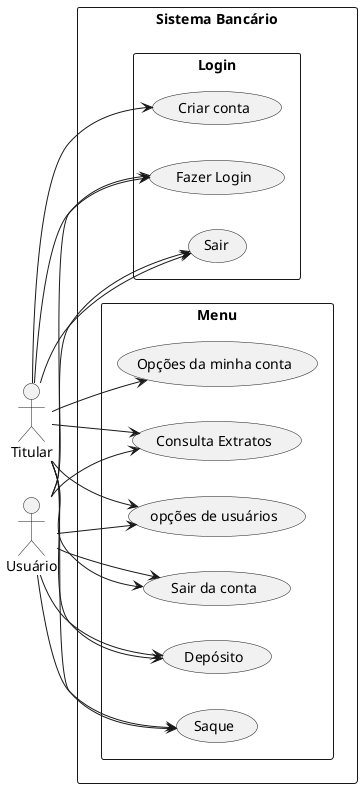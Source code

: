 @startuml
left to right direction
actor Titular as titular
actor Usuário as usuario

rectangle "Sistema Bancário" {
 rectangle "Login" {
  usecase "Criar conta" as criarConta
  usecase "Fazer Login" as login
  usecase "Sair" as sair
 }
 rectangle "Menu" {
  usecase "Depósito" as deposito
  usecase "Saque" as saque
  usecase "Consulta Extratos" as extratos
  usecase "opções de usuários" as opcoesUsuarios
  usecase "Opções da minha conta" as opcoesTitular
  usecase "Sair da conta" as sairConta
 }
}
titular --> criarConta
titular --> login
titular --> sair
titular --> deposito
titular --> saque
titular --> extratos
titular --> opcoesUsuarios
titular --> opcoesTitular
titular --> sairConta

usuario --> login
usuario --> sair
usuario --> deposito
usuario --> saque
usuario --> extratos
usuario --> opcoesUsuarios
usuario --> sairConta
@enduml